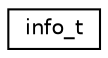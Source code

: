 digraph "Graphe hiérarchique des classes"
{
 // INTERACTIVE_SVG=YES
  edge [fontname="Helvetica",fontsize="10",labelfontname="Helvetica",labelfontsize="10"];
  node [fontname="Helvetica",fontsize="10",shape=record];
  rankdir="LR";
  Node0 [label="info_t",height=0.2,width=0.4,color="black", fillcolor="white", style="filled",URL="$structinfo__t.html",tooltip="Structure de stockage de l&#39;information sur les lignes de paye. "];
}
